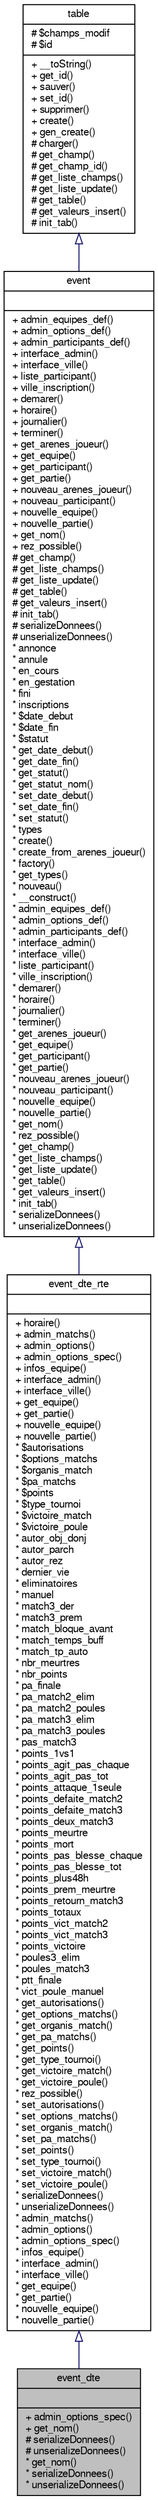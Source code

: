 digraph G
{
  bgcolor="transparent";
  edge [fontname="FreeSans",fontsize="10",labelfontname="FreeSans",labelfontsize="10"];
  node [fontname="FreeSans",fontsize="10",shape=record];
  Node1 [label="{event_dte\n||+ admin_options_spec()\l+ get_nom()\l# serializeDonnees()\l# unserializeDonnees()\l* get_nom()\l* serializeDonnees()\l* unserializeDonnees()\l}",height=0.2,width=0.4,color="black", fillcolor="grey75", style="filled" fontcolor="black"];
  Node2 -> Node1 [dir=back,color="midnightblue",fontsize="10",style="solid",arrowtail="empty",fontname="FreeSans"];
  Node2 [label="{event_dte_rte\n||+ horaire()\l+ admin_matchs()\l+ admin_options()\l+ admin_options_spec()\l+ infos_equipe()\l+ interface_admin()\l+ interface_ville()\l+ get_equipe()\l+ get_partie()\l+ nouvelle_equipe()\l+ nouvelle_partie()\l* $autorisations\l* $options_matchs\l* $organis_match\l* $pa_matchs\l* $points\l* $type_tournoi\l* $victoire_match\l* $victoire_poule\l* autor_obj_donj\l* autor_parch\l* autor_rez\l* dernier_vie\l* eliminatoires\l* manuel\l* match3_der\l* match3_prem\l* match_bloque_avant\l* match_temps_buff\l* match_tp_auto\l* nbr_meurtres\l* nbr_points\l* pa_finale\l* pa_match2_elim\l* pa_match2_poules\l* pa_match3_elim\l* pa_match3_poules\l* pas_match3\l* points_1vs1\l* points_agit_pas_chaque\l* points_agit_pas_tot\l* points_attaque_1seule\l* points_defaite_match2\l* points_defaite_match3\l* points_deux_match3\l* points_meurtre\l* points_mort\l* points_pas_blesse_chaque\l* points_pas_blesse_tot\l* points_plus48h\l* points_prem_meurtre\l* points_retourn_match3\l* points_totaux\l* points_vict_match2\l* points_vict_match3\l* points_victoire\l* poules3_elim\l* poules_match3\l* ptt_finale\l* vict_poule_manuel\l* get_autorisations()\l* get_options_matchs()\l* get_organis_match()\l* get_pa_matchs()\l* get_points()\l* get_type_tournoi()\l* get_victoire_match()\l* get_victoire_poule()\l* rez_possible()\l* set_autorisations()\l* set_options_matchs()\l* set_organis_match()\l* set_pa_matchs()\l* set_points()\l* set_type_tournoi()\l* set_victoire_match()\l* set_victoire_poule()\l* serializeDonnees()\l* unserializeDonnees()\l* admin_matchs()\l* admin_options()\l* admin_options_spec()\l* infos_equipe()\l* interface_admin()\l* interface_ville()\l* get_equipe()\l* get_partie()\l* nouvelle_equipe()\l* nouvelle_partie()\l}",height=0.2,width=0.4,color="black",URL="$classevent__dte__rte.html",tooltip="Classe de base pour le DTE &amp; RTE Une équipe par royaume plus une équipe admin..."];
  Node3 -> Node2 [dir=back,color="midnightblue",fontsize="10",style="solid",arrowtail="empty",fontname="FreeSans"];
  Node3 [label="{event\n||+ admin_equipes_def()\l+ admin_options_def()\l+ admin_participants_def()\l+ interface_admin()\l+ interface_ville()\l+ liste_participant()\l+ ville_inscription()\l+ demarer()\l+ horaire()\l+ journalier()\l+ terminer()\l+ get_arenes_joueur()\l+ get_equipe()\l+ get_participant()\l+ get_partie()\l+ nouveau_arenes_joueur()\l+ nouveau_participant()\l+ nouvelle_equipe()\l+ nouvelle_partie()\l+ get_nom()\l+ rez_possible()\l# get_champ()\l# get_liste_champs()\l# get_liste_update()\l# get_table()\l# get_valeurs_insert()\l# init_tab()\l# serializeDonnees()\l# unserializeDonnees()\l* annonce\l* annule\l* en_cours\l* en_gestation\l* fini\l* inscriptions\l* $date_debut\l* $date_fin\l* $statut\l* get_date_debut()\l* get_date_fin()\l* get_statut()\l* get_statut_nom()\l* set_date_debut()\l* set_date_fin()\l* set_statut()\l* types\l* create()\l* create_from_arenes_joueur()\l* factory()\l* get_types()\l* nouveau()\l* __construct()\l* admin_equipes_def()\l* admin_options_def()\l* admin_participants_def()\l* interface_admin()\l* interface_ville()\l* liste_participant()\l* ville_inscription()\l* demarer()\l* horaire()\l* journalier()\l* terminer()\l* get_arenes_joueur()\l* get_equipe()\l* get_participant()\l* get_partie()\l* nouveau_arenes_joueur()\l* nouveau_participant()\l* nouvelle_equipe()\l* nouvelle_partie()\l* get_nom()\l* rez_possible()\l* get_champ()\l* get_liste_champs()\l* get_liste_update()\l* get_table()\l* get_valeurs_insert()\l* init_tab()\l* serializeDonnees()\l* unserializeDonnees()\l}",height=0.2,width=0.4,color="black",URL="$classevent.html",tooltip="Classe de base pour les events, liée à la table event de la base de données."];
  Node4 -> Node3 [dir=back,color="midnightblue",fontsize="10",style="solid",arrowtail="empty",fontname="FreeSans"];
  Node4 [label="{table\n|# $champs_modif\l# $id\l|+ __toString()\l+ get_id()\l+ sauver()\l+ set_id()\l+ supprimer()\l+ create()\l+ gen_create()\l# charger()\l# get_champ()\l# get_champ_id()\l# get_liste_champs()\l# get_liste_update()\l# get_table()\l# get_valeurs_insert()\l# init_tab()\l}",height=0.2,width=0.4,color="black",URL="$classtable.html",tooltip="Classe de base pour les objets représentant un élément d&#39;une table dans la..."];
}
